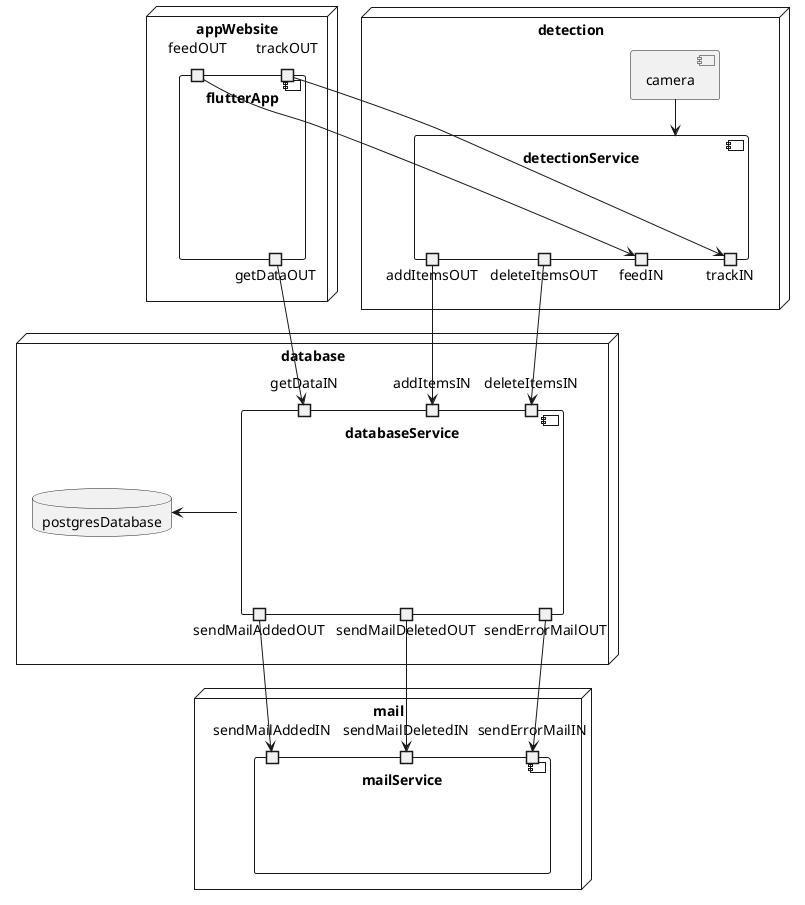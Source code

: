 @startuml

node detection {
    component camera
    component detectionService {
        portout addItemsOUT
        portout deleteItemsOUT
        portout feedIN
        portout trackIN
    }
}
node database {
    database postgresDatabase
    component databaseService{
        portin addItemsIN
        portin deleteItemsIN

        portin getDataIN

        portout sendMailAddedOUT
        portout sendMailDeletedOUT
        portout sendErrorMailOUT
    }
}
node mail {
    component mailService{
        portin sendMailAddedIN
        portin sendMailDeletedIN
        portin sendErrorMailIN
    }
}
node appWebsite {
    component flutterApp {
        portout getDataOUT
        portin feedOUT
        portin trackOUT
    }
}

camera -down-> detectionService

addItemsOUT -down-> addItemsIN
deleteItemsOUT -down-> deleteItemsIN

getDataOUT -down-> getDataIN

feedOUT -right-> feedIN
trackOUT -right-> trackIN

sendMailAddedOUT -down-> sendMailAddedIN 
sendMailDeletedOUT -down-> sendMailDeletedIN
sendErrorMailOUT -down-> sendErrorMailIN

databaseService -left-> postgresDatabase

@enduml